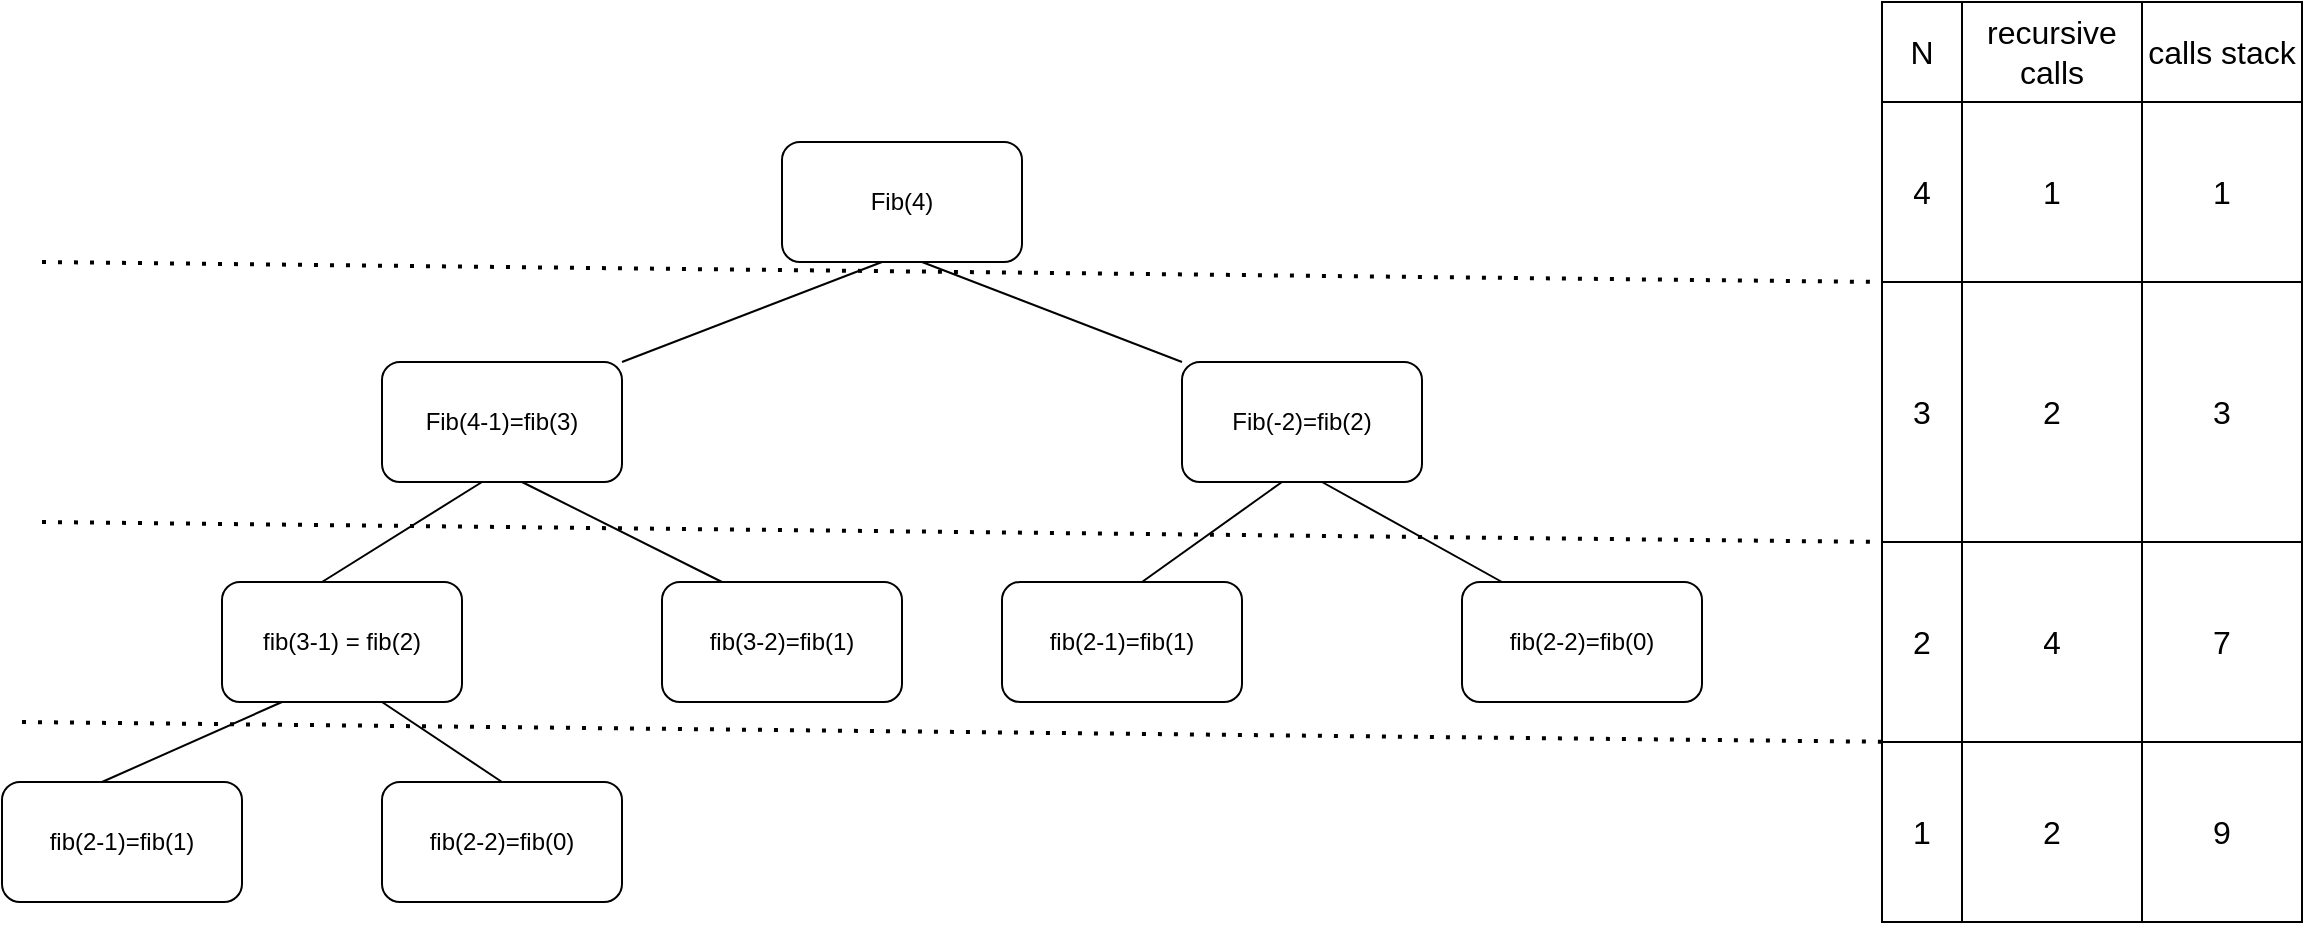 <mxfile version="22.1.7" type="device">
  <diagram name="Seite-1" id="AeO4qvntRtWrmaCHOUka">
    <mxGraphModel dx="1554" dy="823" grid="1" gridSize="10" guides="1" tooltips="1" connect="1" arrows="1" fold="1" page="1" pageScale="1" pageWidth="1169" pageHeight="827" math="0" shadow="0">
      <root>
        <mxCell id="0" />
        <mxCell id="1" parent="0" />
        <mxCell id="aijV-xNPyVsxa7-gIA_6-5" value="" style="group" vertex="1" connectable="0" parent="1">
          <mxGeometry x="350" y="140" width="250" height="110" as="geometry" />
        </mxCell>
        <mxCell id="aijV-xNPyVsxa7-gIA_6-2" value="Fib(4)" style="rounded=1;whiteSpace=wrap;html=1;" vertex="1" parent="aijV-xNPyVsxa7-gIA_6-5">
          <mxGeometry x="50" width="120" height="60" as="geometry" />
        </mxCell>
        <mxCell id="aijV-xNPyVsxa7-gIA_6-3" value="" style="endArrow=none;html=1;rounded=0;" edge="1" parent="aijV-xNPyVsxa7-gIA_6-5">
          <mxGeometry width="50" height="50" relative="1" as="geometry">
            <mxPoint x="-30" y="110" as="sourcePoint" />
            <mxPoint x="100" y="60" as="targetPoint" />
          </mxGeometry>
        </mxCell>
        <mxCell id="aijV-xNPyVsxa7-gIA_6-4" value="" style="endArrow=none;html=1;rounded=0;" edge="1" parent="aijV-xNPyVsxa7-gIA_6-5">
          <mxGeometry width="50" height="50" relative="1" as="geometry">
            <mxPoint x="250" y="110" as="sourcePoint" />
            <mxPoint x="120" y="60" as="targetPoint" />
          </mxGeometry>
        </mxCell>
        <mxCell id="aijV-xNPyVsxa7-gIA_6-6" value="" style="group" vertex="1" connectable="0" parent="1">
          <mxGeometry x="550" y="250" width="250" height="110" as="geometry" />
        </mxCell>
        <mxCell id="aijV-xNPyVsxa7-gIA_6-7" value="Fib(-2)=fib(2)" style="rounded=1;whiteSpace=wrap;html=1;" vertex="1" parent="aijV-xNPyVsxa7-gIA_6-6">
          <mxGeometry x="50" width="120" height="60" as="geometry" />
        </mxCell>
        <mxCell id="aijV-xNPyVsxa7-gIA_6-8" value="" style="endArrow=none;html=1;rounded=0;" edge="1" parent="aijV-xNPyVsxa7-gIA_6-6">
          <mxGeometry width="50" height="50" relative="1" as="geometry">
            <mxPoint x="30" y="110" as="sourcePoint" />
            <mxPoint x="100" y="60" as="targetPoint" />
          </mxGeometry>
        </mxCell>
        <mxCell id="aijV-xNPyVsxa7-gIA_6-9" value="" style="endArrow=none;html=1;rounded=0;" edge="1" parent="aijV-xNPyVsxa7-gIA_6-6">
          <mxGeometry width="50" height="50" relative="1" as="geometry">
            <mxPoint x="210" y="110" as="sourcePoint" />
            <mxPoint x="120" y="60" as="targetPoint" />
          </mxGeometry>
        </mxCell>
        <mxCell id="aijV-xNPyVsxa7-gIA_6-26" value="" style="endArrow=none;dashed=1;html=1;dashPattern=1 3;strokeWidth=2;rounded=0;" edge="1" parent="aijV-xNPyVsxa7-gIA_6-6">
          <mxGeometry width="50" height="50" relative="1" as="geometry">
            <mxPoint x="-520" y="80" as="sourcePoint" />
            <mxPoint x="400" y="90" as="targetPoint" />
          </mxGeometry>
        </mxCell>
        <mxCell id="aijV-xNPyVsxa7-gIA_6-12" value="" style="group" vertex="1" connectable="0" parent="1">
          <mxGeometry x="150" y="250" width="250" height="110" as="geometry" />
        </mxCell>
        <mxCell id="aijV-xNPyVsxa7-gIA_6-13" value="Fib(4-1)=fib(3)" style="rounded=1;whiteSpace=wrap;html=1;" vertex="1" parent="aijV-xNPyVsxa7-gIA_6-12">
          <mxGeometry x="50" width="120" height="60" as="geometry" />
        </mxCell>
        <mxCell id="aijV-xNPyVsxa7-gIA_6-14" value="" style="endArrow=none;html=1;rounded=0;" edge="1" parent="aijV-xNPyVsxa7-gIA_6-12">
          <mxGeometry width="50" height="50" relative="1" as="geometry">
            <mxPoint x="20" y="110" as="sourcePoint" />
            <mxPoint x="100" y="60" as="targetPoint" />
          </mxGeometry>
        </mxCell>
        <mxCell id="aijV-xNPyVsxa7-gIA_6-15" value="" style="endArrow=none;html=1;rounded=0;" edge="1" parent="aijV-xNPyVsxa7-gIA_6-12">
          <mxGeometry width="50" height="50" relative="1" as="geometry">
            <mxPoint x="220" y="110" as="sourcePoint" />
            <mxPoint x="120" y="60" as="targetPoint" />
          </mxGeometry>
        </mxCell>
        <mxCell id="aijV-xNPyVsxa7-gIA_6-16" value="fib(3-1) = fib(2)" style="rounded=1;whiteSpace=wrap;html=1;" vertex="1" parent="1">
          <mxGeometry x="120" y="360" width="120" height="60" as="geometry" />
        </mxCell>
        <mxCell id="aijV-xNPyVsxa7-gIA_6-17" value="fib(3-2)=fib(1)" style="rounded=1;whiteSpace=wrap;html=1;" vertex="1" parent="1">
          <mxGeometry x="340" y="360" width="120" height="60" as="geometry" />
        </mxCell>
        <mxCell id="aijV-xNPyVsxa7-gIA_6-18" value="fib(2-1)=fib(1)" style="rounded=1;whiteSpace=wrap;html=1;" vertex="1" parent="1">
          <mxGeometry x="510" y="360" width="120" height="60" as="geometry" />
        </mxCell>
        <mxCell id="aijV-xNPyVsxa7-gIA_6-19" value="fib(2-2)=fib(0)" style="rounded=1;whiteSpace=wrap;html=1;" vertex="1" parent="1">
          <mxGeometry x="740" y="360" width="120" height="60" as="geometry" />
        </mxCell>
        <mxCell id="aijV-xNPyVsxa7-gIA_6-20" value="fib(2-1)=fib(1)" style="rounded=1;whiteSpace=wrap;html=1;" vertex="1" parent="1">
          <mxGeometry x="10" y="460" width="120" height="60" as="geometry" />
        </mxCell>
        <mxCell id="aijV-xNPyVsxa7-gIA_6-21" value="fib(2-2)=fib(0)" style="rounded=1;whiteSpace=wrap;html=1;" vertex="1" parent="1">
          <mxGeometry x="200" y="460" width="120" height="60" as="geometry" />
        </mxCell>
        <mxCell id="aijV-xNPyVsxa7-gIA_6-23" value="" style="endArrow=none;html=1;rounded=0;entryX=0.25;entryY=1;entryDx=0;entryDy=0;" edge="1" parent="1" target="aijV-xNPyVsxa7-gIA_6-16">
          <mxGeometry width="50" height="50" relative="1" as="geometry">
            <mxPoint x="60" y="460" as="sourcePoint" />
            <mxPoint x="110" y="410" as="targetPoint" />
          </mxGeometry>
        </mxCell>
        <mxCell id="aijV-xNPyVsxa7-gIA_6-24" value="" style="endArrow=none;html=1;rounded=0;entryX=0.25;entryY=1;entryDx=0;entryDy=0;exitX=0.5;exitY=0;exitDx=0;exitDy=0;" edge="1" parent="1" source="aijV-xNPyVsxa7-gIA_6-21">
          <mxGeometry width="50" height="50" relative="1" as="geometry">
            <mxPoint x="110" y="460" as="sourcePoint" />
            <mxPoint x="200" y="420" as="targetPoint" />
          </mxGeometry>
        </mxCell>
        <mxCell id="aijV-xNPyVsxa7-gIA_6-25" value="" style="endArrow=none;dashed=1;html=1;dashPattern=1 3;strokeWidth=2;rounded=0;" edge="1" parent="1">
          <mxGeometry width="50" height="50" relative="1" as="geometry">
            <mxPoint x="30" y="200" as="sourcePoint" />
            <mxPoint x="950" y="210" as="targetPoint" />
          </mxGeometry>
        </mxCell>
        <mxCell id="aijV-xNPyVsxa7-gIA_6-27" value="" style="endArrow=none;dashed=1;html=1;dashPattern=1 3;strokeWidth=2;rounded=0;" edge="1" parent="1">
          <mxGeometry width="50" height="50" relative="1" as="geometry">
            <mxPoint x="20" y="430" as="sourcePoint" />
            <mxPoint x="960" y="440" as="targetPoint" />
          </mxGeometry>
        </mxCell>
        <mxCell id="aijV-xNPyVsxa7-gIA_6-28" value="" style="shape=table;startSize=0;container=1;collapsible=0;childLayout=tableLayout;fontSize=16;" vertex="1" parent="1">
          <mxGeometry x="950" y="70" width="210" height="460" as="geometry" />
        </mxCell>
        <mxCell id="aijV-xNPyVsxa7-gIA_6-49" style="shape=tableRow;horizontal=0;startSize=0;swimlaneHead=0;swimlaneBody=0;strokeColor=inherit;top=0;left=0;bottom=0;right=0;collapsible=0;dropTarget=0;fillColor=none;points=[[0,0.5],[1,0.5]];portConstraint=eastwest;fontSize=16;" vertex="1" parent="aijV-xNPyVsxa7-gIA_6-28">
          <mxGeometry width="210" height="50" as="geometry" />
        </mxCell>
        <mxCell id="aijV-xNPyVsxa7-gIA_6-50" value="N" style="shape=partialRectangle;html=1;whiteSpace=wrap;connectable=0;strokeColor=inherit;overflow=hidden;fillColor=none;top=0;left=0;bottom=0;right=0;pointerEvents=1;fontSize=16;" vertex="1" parent="aijV-xNPyVsxa7-gIA_6-49">
          <mxGeometry width="40" height="50" as="geometry">
            <mxRectangle width="40" height="50" as="alternateBounds" />
          </mxGeometry>
        </mxCell>
        <mxCell id="aijV-xNPyVsxa7-gIA_6-51" value="recursive calls" style="shape=partialRectangle;html=1;whiteSpace=wrap;connectable=0;strokeColor=inherit;overflow=hidden;fillColor=none;top=0;left=0;bottom=0;right=0;pointerEvents=1;fontSize=16;" vertex="1" parent="aijV-xNPyVsxa7-gIA_6-49">
          <mxGeometry x="40" width="90" height="50" as="geometry">
            <mxRectangle width="90" height="50" as="alternateBounds" />
          </mxGeometry>
        </mxCell>
        <mxCell id="aijV-xNPyVsxa7-gIA_6-52" value="calls stack" style="shape=partialRectangle;html=1;whiteSpace=wrap;connectable=0;strokeColor=inherit;overflow=hidden;fillColor=none;top=0;left=0;bottom=0;right=0;pointerEvents=1;fontSize=16;" vertex="1" parent="aijV-xNPyVsxa7-gIA_6-49">
          <mxGeometry x="130" width="80" height="50" as="geometry">
            <mxRectangle width="80" height="50" as="alternateBounds" />
          </mxGeometry>
        </mxCell>
        <mxCell id="aijV-xNPyVsxa7-gIA_6-45" style="shape=tableRow;horizontal=0;startSize=0;swimlaneHead=0;swimlaneBody=0;strokeColor=inherit;top=0;left=0;bottom=0;right=0;collapsible=0;dropTarget=0;fillColor=none;points=[[0,0.5],[1,0.5]];portConstraint=eastwest;fontSize=16;" vertex="1" parent="aijV-xNPyVsxa7-gIA_6-28">
          <mxGeometry y="50" width="210" height="90" as="geometry" />
        </mxCell>
        <mxCell id="aijV-xNPyVsxa7-gIA_6-46" value="4" style="shape=partialRectangle;html=1;whiteSpace=wrap;connectable=0;strokeColor=inherit;overflow=hidden;fillColor=none;top=0;left=0;bottom=0;right=0;pointerEvents=1;fontSize=16;" vertex="1" parent="aijV-xNPyVsxa7-gIA_6-45">
          <mxGeometry width="40" height="90" as="geometry">
            <mxRectangle width="40" height="90" as="alternateBounds" />
          </mxGeometry>
        </mxCell>
        <mxCell id="aijV-xNPyVsxa7-gIA_6-47" value="1" style="shape=partialRectangle;html=1;whiteSpace=wrap;connectable=0;strokeColor=inherit;overflow=hidden;fillColor=none;top=0;left=0;bottom=0;right=0;pointerEvents=1;fontSize=16;" vertex="1" parent="aijV-xNPyVsxa7-gIA_6-45">
          <mxGeometry x="40" width="90" height="90" as="geometry">
            <mxRectangle width="90" height="90" as="alternateBounds" />
          </mxGeometry>
        </mxCell>
        <mxCell id="aijV-xNPyVsxa7-gIA_6-48" value="1" style="shape=partialRectangle;html=1;whiteSpace=wrap;connectable=0;strokeColor=inherit;overflow=hidden;fillColor=none;top=0;left=0;bottom=0;right=0;pointerEvents=1;fontSize=16;" vertex="1" parent="aijV-xNPyVsxa7-gIA_6-45">
          <mxGeometry x="130" width="80" height="90" as="geometry">
            <mxRectangle width="80" height="90" as="alternateBounds" />
          </mxGeometry>
        </mxCell>
        <mxCell id="aijV-xNPyVsxa7-gIA_6-29" value="" style="shape=tableRow;horizontal=0;startSize=0;swimlaneHead=0;swimlaneBody=0;strokeColor=inherit;top=0;left=0;bottom=0;right=0;collapsible=0;dropTarget=0;fillColor=none;points=[[0,0.5],[1,0.5]];portConstraint=eastwest;fontSize=16;" vertex="1" parent="aijV-xNPyVsxa7-gIA_6-28">
          <mxGeometry y="140" width="210" height="130" as="geometry" />
        </mxCell>
        <mxCell id="aijV-xNPyVsxa7-gIA_6-30" value="3" style="shape=partialRectangle;html=1;whiteSpace=wrap;connectable=0;strokeColor=inherit;overflow=hidden;fillColor=none;top=0;left=0;bottom=0;right=0;pointerEvents=1;fontSize=16;" vertex="1" parent="aijV-xNPyVsxa7-gIA_6-29">
          <mxGeometry width="40" height="130" as="geometry">
            <mxRectangle width="40" height="130" as="alternateBounds" />
          </mxGeometry>
        </mxCell>
        <mxCell id="aijV-xNPyVsxa7-gIA_6-31" value="2" style="shape=partialRectangle;html=1;whiteSpace=wrap;connectable=0;strokeColor=inherit;overflow=hidden;fillColor=none;top=0;left=0;bottom=0;right=0;pointerEvents=1;fontSize=16;" vertex="1" parent="aijV-xNPyVsxa7-gIA_6-29">
          <mxGeometry x="40" width="90" height="130" as="geometry">
            <mxRectangle width="90" height="130" as="alternateBounds" />
          </mxGeometry>
        </mxCell>
        <mxCell id="aijV-xNPyVsxa7-gIA_6-32" value="3" style="shape=partialRectangle;html=1;whiteSpace=wrap;connectable=0;strokeColor=inherit;overflow=hidden;fillColor=none;top=0;left=0;bottom=0;right=0;pointerEvents=1;fontSize=16;" vertex="1" parent="aijV-xNPyVsxa7-gIA_6-29">
          <mxGeometry x="130" width="80" height="130" as="geometry">
            <mxRectangle width="80" height="130" as="alternateBounds" />
          </mxGeometry>
        </mxCell>
        <mxCell id="aijV-xNPyVsxa7-gIA_6-33" value="" style="shape=tableRow;horizontal=0;startSize=0;swimlaneHead=0;swimlaneBody=0;strokeColor=inherit;top=0;left=0;bottom=0;right=0;collapsible=0;dropTarget=0;fillColor=none;points=[[0,0.5],[1,0.5]];portConstraint=eastwest;fontSize=16;" vertex="1" parent="aijV-xNPyVsxa7-gIA_6-28">
          <mxGeometry y="270" width="210" height="100" as="geometry" />
        </mxCell>
        <mxCell id="aijV-xNPyVsxa7-gIA_6-34" value="2" style="shape=partialRectangle;html=1;whiteSpace=wrap;connectable=0;strokeColor=inherit;overflow=hidden;fillColor=none;top=0;left=0;bottom=0;right=0;pointerEvents=1;fontSize=16;" vertex="1" parent="aijV-xNPyVsxa7-gIA_6-33">
          <mxGeometry width="40" height="100" as="geometry">
            <mxRectangle width="40" height="100" as="alternateBounds" />
          </mxGeometry>
        </mxCell>
        <mxCell id="aijV-xNPyVsxa7-gIA_6-35" value="4" style="shape=partialRectangle;html=1;whiteSpace=wrap;connectable=0;strokeColor=inherit;overflow=hidden;fillColor=none;top=0;left=0;bottom=0;right=0;pointerEvents=1;fontSize=16;" vertex="1" parent="aijV-xNPyVsxa7-gIA_6-33">
          <mxGeometry x="40" width="90" height="100" as="geometry">
            <mxRectangle width="90" height="100" as="alternateBounds" />
          </mxGeometry>
        </mxCell>
        <mxCell id="aijV-xNPyVsxa7-gIA_6-36" value="7" style="shape=partialRectangle;html=1;whiteSpace=wrap;connectable=0;strokeColor=inherit;overflow=hidden;fillColor=none;top=0;left=0;bottom=0;right=0;pointerEvents=1;fontSize=16;" vertex="1" parent="aijV-xNPyVsxa7-gIA_6-33">
          <mxGeometry x="130" width="80" height="100" as="geometry">
            <mxRectangle width="80" height="100" as="alternateBounds" />
          </mxGeometry>
        </mxCell>
        <mxCell id="aijV-xNPyVsxa7-gIA_6-37" value="" style="shape=tableRow;horizontal=0;startSize=0;swimlaneHead=0;swimlaneBody=0;strokeColor=inherit;top=0;left=0;bottom=0;right=0;collapsible=0;dropTarget=0;fillColor=none;points=[[0,0.5],[1,0.5]];portConstraint=eastwest;fontSize=16;" vertex="1" parent="aijV-xNPyVsxa7-gIA_6-28">
          <mxGeometry y="370" width="210" height="90" as="geometry" />
        </mxCell>
        <mxCell id="aijV-xNPyVsxa7-gIA_6-38" value="1" style="shape=partialRectangle;html=1;whiteSpace=wrap;connectable=0;strokeColor=inherit;overflow=hidden;fillColor=none;top=0;left=0;bottom=0;right=0;pointerEvents=1;fontSize=16;" vertex="1" parent="aijV-xNPyVsxa7-gIA_6-37">
          <mxGeometry width="40" height="90" as="geometry">
            <mxRectangle width="40" height="90" as="alternateBounds" />
          </mxGeometry>
        </mxCell>
        <mxCell id="aijV-xNPyVsxa7-gIA_6-39" value="2" style="shape=partialRectangle;html=1;whiteSpace=wrap;connectable=0;strokeColor=inherit;overflow=hidden;fillColor=none;top=0;left=0;bottom=0;right=0;pointerEvents=1;fontSize=16;" vertex="1" parent="aijV-xNPyVsxa7-gIA_6-37">
          <mxGeometry x="40" width="90" height="90" as="geometry">
            <mxRectangle width="90" height="90" as="alternateBounds" />
          </mxGeometry>
        </mxCell>
        <mxCell id="aijV-xNPyVsxa7-gIA_6-40" value="9" style="shape=partialRectangle;html=1;whiteSpace=wrap;connectable=0;strokeColor=inherit;overflow=hidden;fillColor=none;top=0;left=0;bottom=0;right=0;pointerEvents=1;fontSize=16;" vertex="1" parent="aijV-xNPyVsxa7-gIA_6-37">
          <mxGeometry x="130" width="80" height="90" as="geometry">
            <mxRectangle width="80" height="90" as="alternateBounds" />
          </mxGeometry>
        </mxCell>
      </root>
    </mxGraphModel>
  </diagram>
</mxfile>
